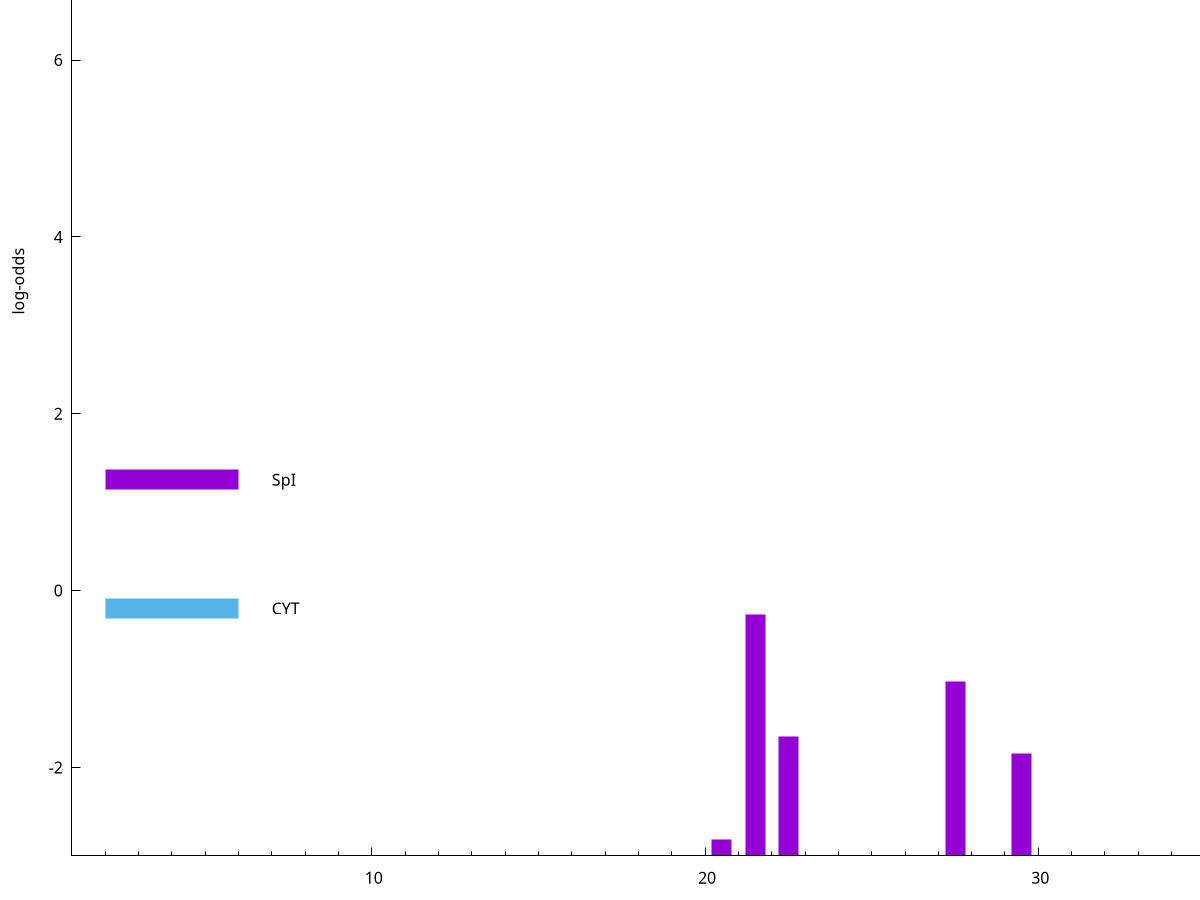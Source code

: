 set title "LipoP predictions for SPy_0578"
set size 2., 1.4
set xrange [1:70] 
set mxtics 10
set yrange [-3:10]
set y2range [0:13]
set ylabel "log-odds"
set term postscript eps color solid "Helvetica" 30
set output "SPy_0578.eps"
set arrow from 2,9.27002 to 6,9.27002 nohead lt 4 lw 20
set label "TMH" at 7,9.27002
set arrow from 2,1.25255 to 6,1.25255 nohead lt 1 lw 20
set label "SpI" at 7,1.25255
set arrow from 2,-0.200913 to 6,-0.200913 nohead lt 3 lw 20
set label "CYT" at 7,-0.200913
set arrow from 2,9.27002 to 6,9.27002 nohead lt 4 lw 20
set label "TMH" at 7,9.27002
# NOTE: The scores below are the log-odds scores with the threshold
# NOTE: subtracted (a hack to make gnuplot make the histogram all
# NOTE: look nice).
plot "-" axes x1y2 title "" with impulses lt 1 lw 20
21.500000 2.730149
27.500000 1.976880
22.500000 1.346290
29.500000 1.163140
20.500000 0.188960
e
exit
